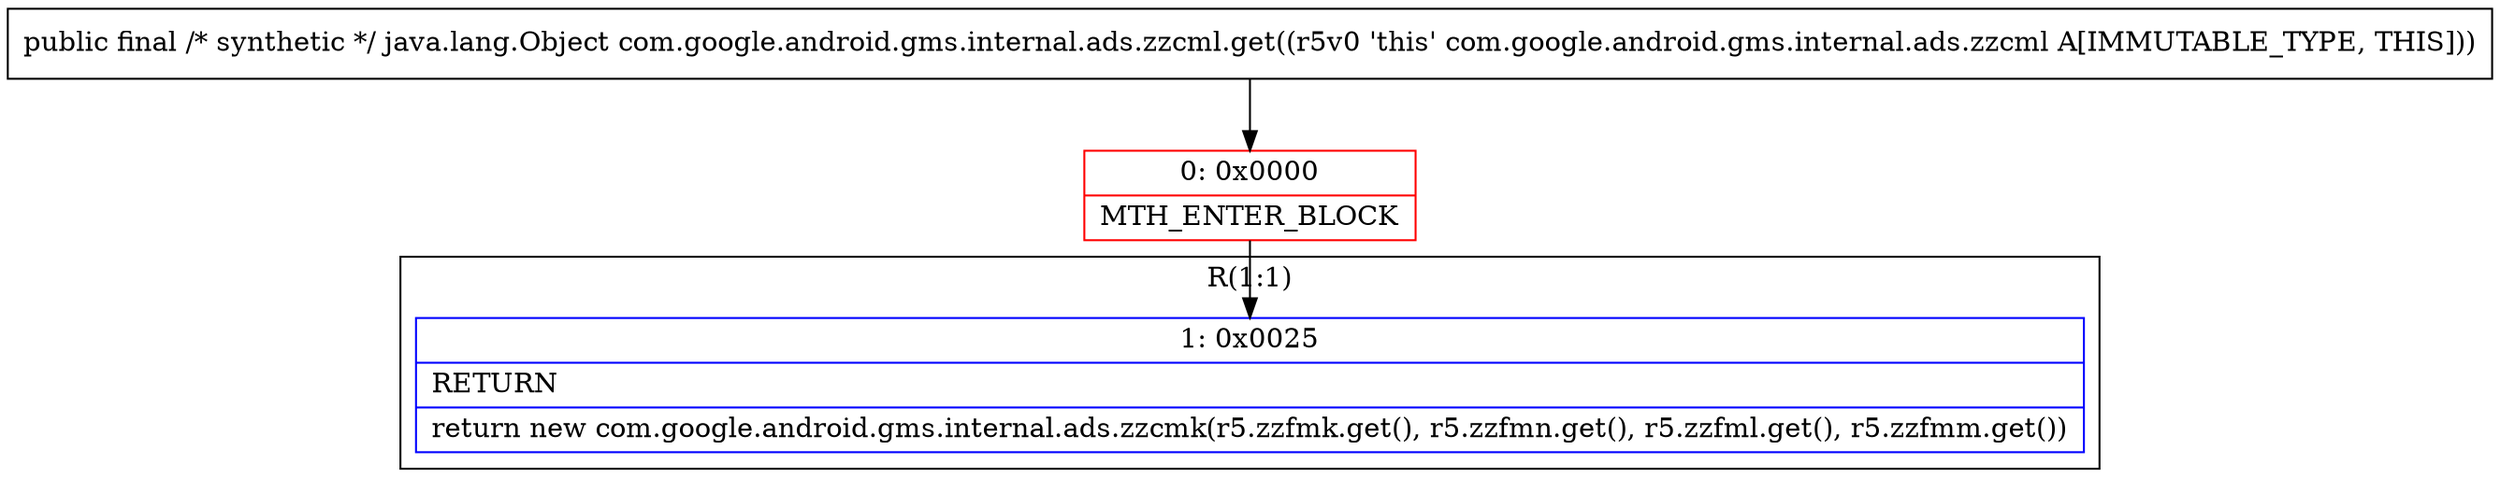 digraph "CFG forcom.google.android.gms.internal.ads.zzcml.get()Ljava\/lang\/Object;" {
subgraph cluster_Region_982310440 {
label = "R(1:1)";
node [shape=record,color=blue];
Node_1 [shape=record,label="{1\:\ 0x0025|RETURN\l|return new com.google.android.gms.internal.ads.zzcmk(r5.zzfmk.get(), r5.zzfmn.get(), r5.zzfml.get(), r5.zzfmm.get())\l}"];
}
Node_0 [shape=record,color=red,label="{0\:\ 0x0000|MTH_ENTER_BLOCK\l}"];
MethodNode[shape=record,label="{public final \/* synthetic *\/ java.lang.Object com.google.android.gms.internal.ads.zzcml.get((r5v0 'this' com.google.android.gms.internal.ads.zzcml A[IMMUTABLE_TYPE, THIS])) }"];
MethodNode -> Node_0;
Node_0 -> Node_1;
}


